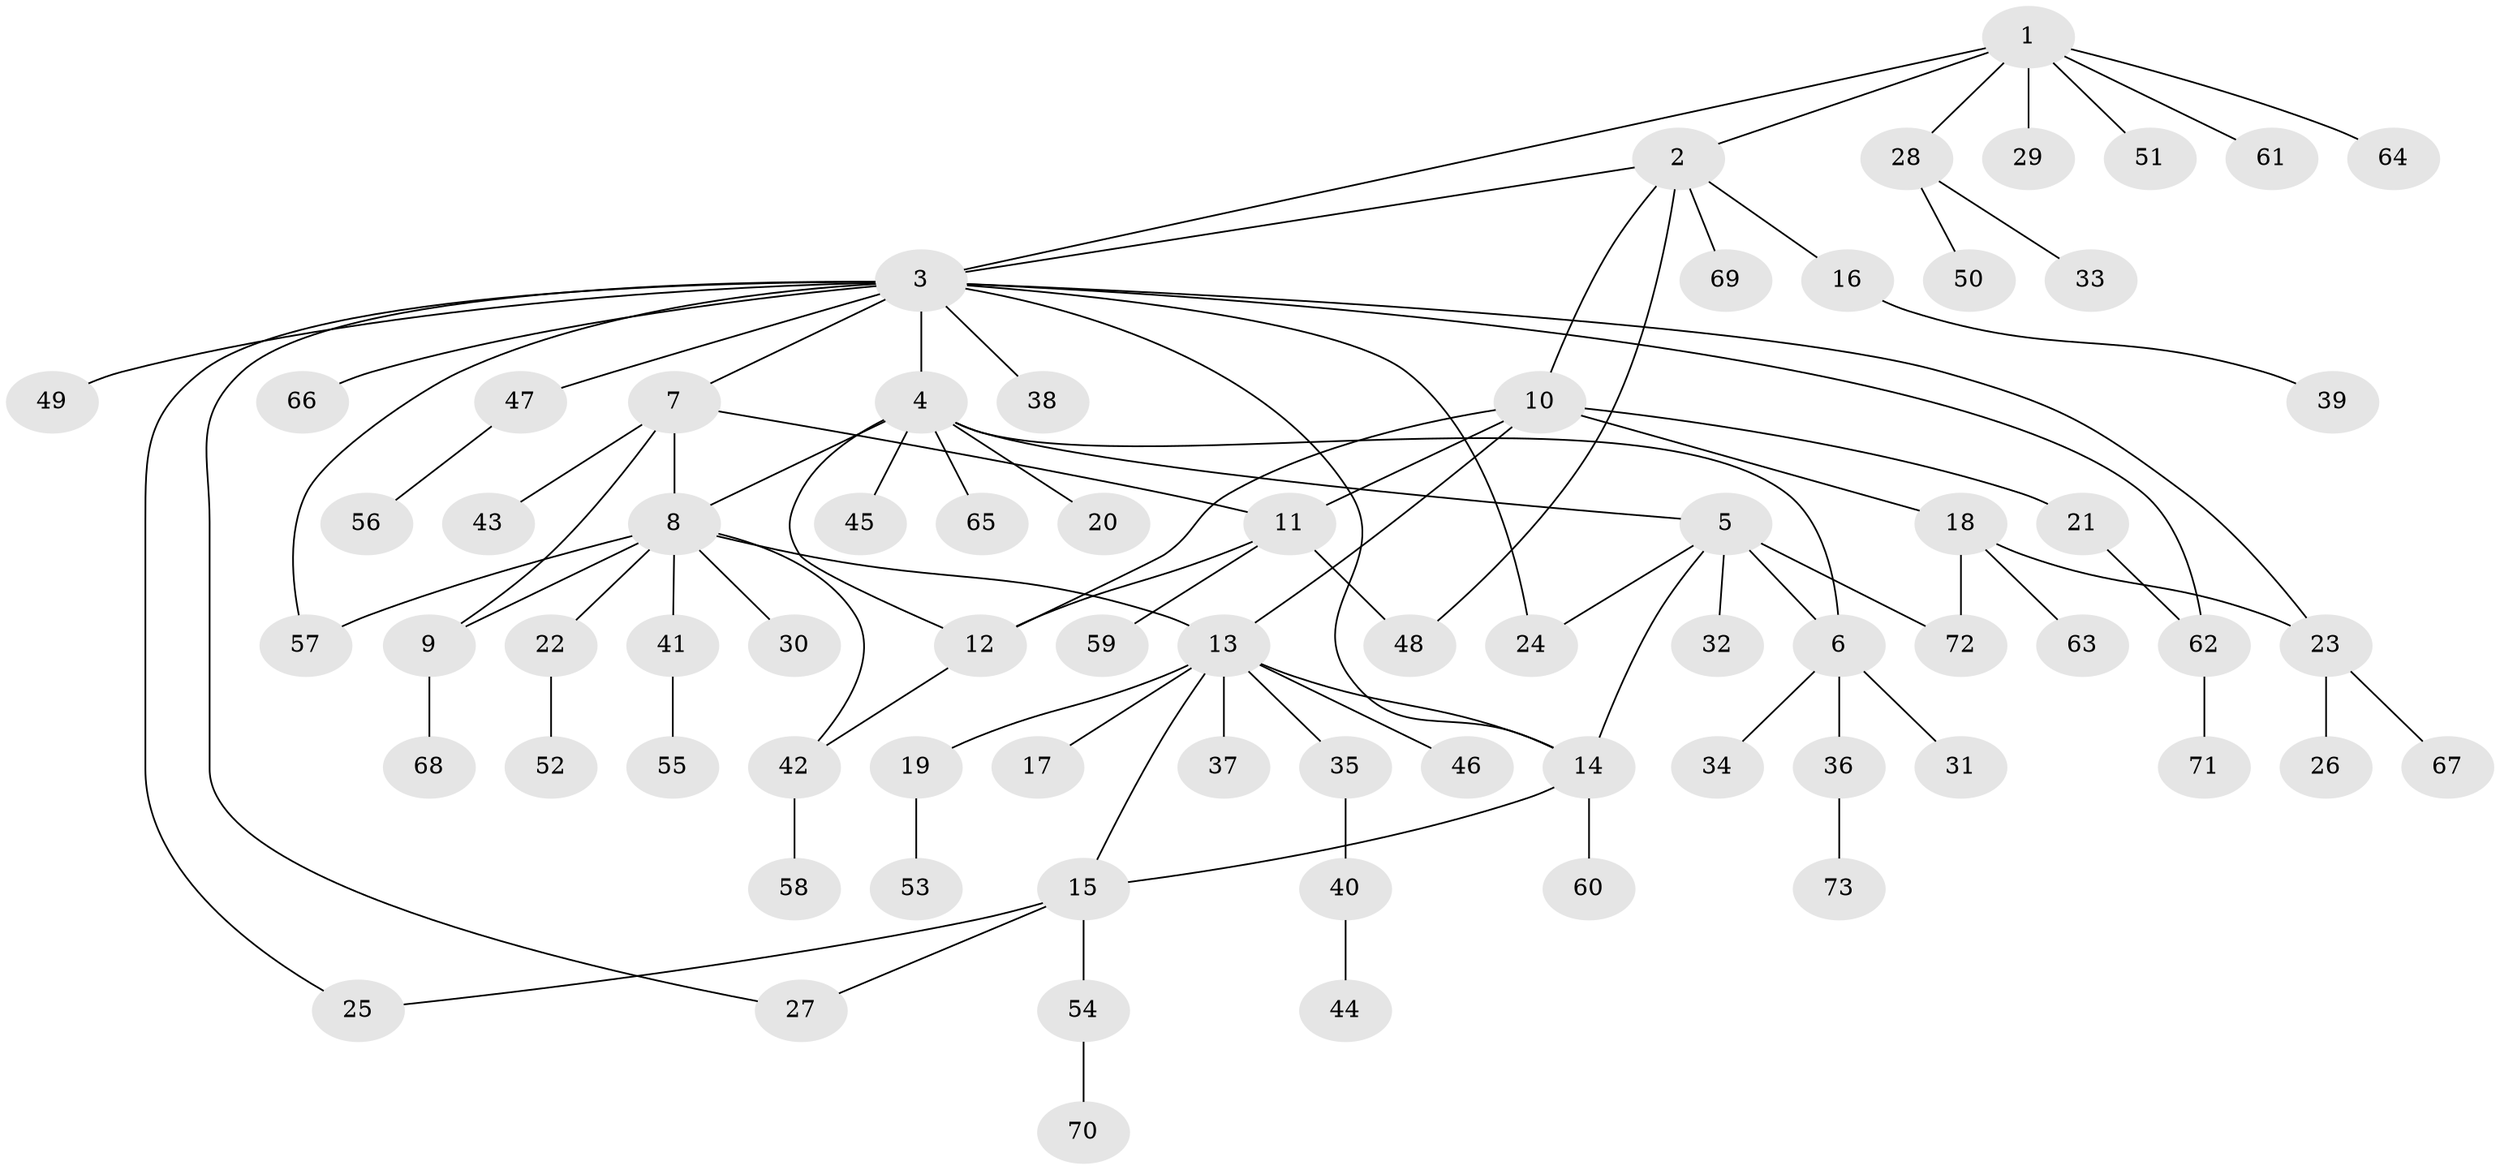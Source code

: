 // Generated by graph-tools (version 1.1) at 2025/02/03/09/25 03:02:42]
// undirected, 73 vertices, 92 edges
graph export_dot {
graph [start="1"]
  node [color=gray90,style=filled];
  1;
  2;
  3;
  4;
  5;
  6;
  7;
  8;
  9;
  10;
  11;
  12;
  13;
  14;
  15;
  16;
  17;
  18;
  19;
  20;
  21;
  22;
  23;
  24;
  25;
  26;
  27;
  28;
  29;
  30;
  31;
  32;
  33;
  34;
  35;
  36;
  37;
  38;
  39;
  40;
  41;
  42;
  43;
  44;
  45;
  46;
  47;
  48;
  49;
  50;
  51;
  52;
  53;
  54;
  55;
  56;
  57;
  58;
  59;
  60;
  61;
  62;
  63;
  64;
  65;
  66;
  67;
  68;
  69;
  70;
  71;
  72;
  73;
  1 -- 2;
  1 -- 3;
  1 -- 28;
  1 -- 29;
  1 -- 51;
  1 -- 61;
  1 -- 64;
  2 -- 3;
  2 -- 10;
  2 -- 16;
  2 -- 48;
  2 -- 69;
  3 -- 4;
  3 -- 7;
  3 -- 14;
  3 -- 23;
  3 -- 24;
  3 -- 25;
  3 -- 27;
  3 -- 38;
  3 -- 47;
  3 -- 49;
  3 -- 57;
  3 -- 62;
  3 -- 66;
  4 -- 5;
  4 -- 6;
  4 -- 8;
  4 -- 12;
  4 -- 20;
  4 -- 45;
  4 -- 65;
  5 -- 6;
  5 -- 14;
  5 -- 24;
  5 -- 32;
  5 -- 72;
  6 -- 31;
  6 -- 34;
  6 -- 36;
  7 -- 8;
  7 -- 9;
  7 -- 11;
  7 -- 43;
  8 -- 9;
  8 -- 13;
  8 -- 22;
  8 -- 30;
  8 -- 41;
  8 -- 42;
  8 -- 57;
  9 -- 68;
  10 -- 11;
  10 -- 12;
  10 -- 13;
  10 -- 18;
  10 -- 21;
  11 -- 12;
  11 -- 48;
  11 -- 59;
  12 -- 42;
  13 -- 14;
  13 -- 15;
  13 -- 17;
  13 -- 19;
  13 -- 35;
  13 -- 37;
  13 -- 46;
  14 -- 15;
  14 -- 60;
  15 -- 25;
  15 -- 27;
  15 -- 54;
  16 -- 39;
  18 -- 23;
  18 -- 63;
  18 -- 72;
  19 -- 53;
  21 -- 62;
  22 -- 52;
  23 -- 26;
  23 -- 67;
  28 -- 33;
  28 -- 50;
  35 -- 40;
  36 -- 73;
  40 -- 44;
  41 -- 55;
  42 -- 58;
  47 -- 56;
  54 -- 70;
  62 -- 71;
}
